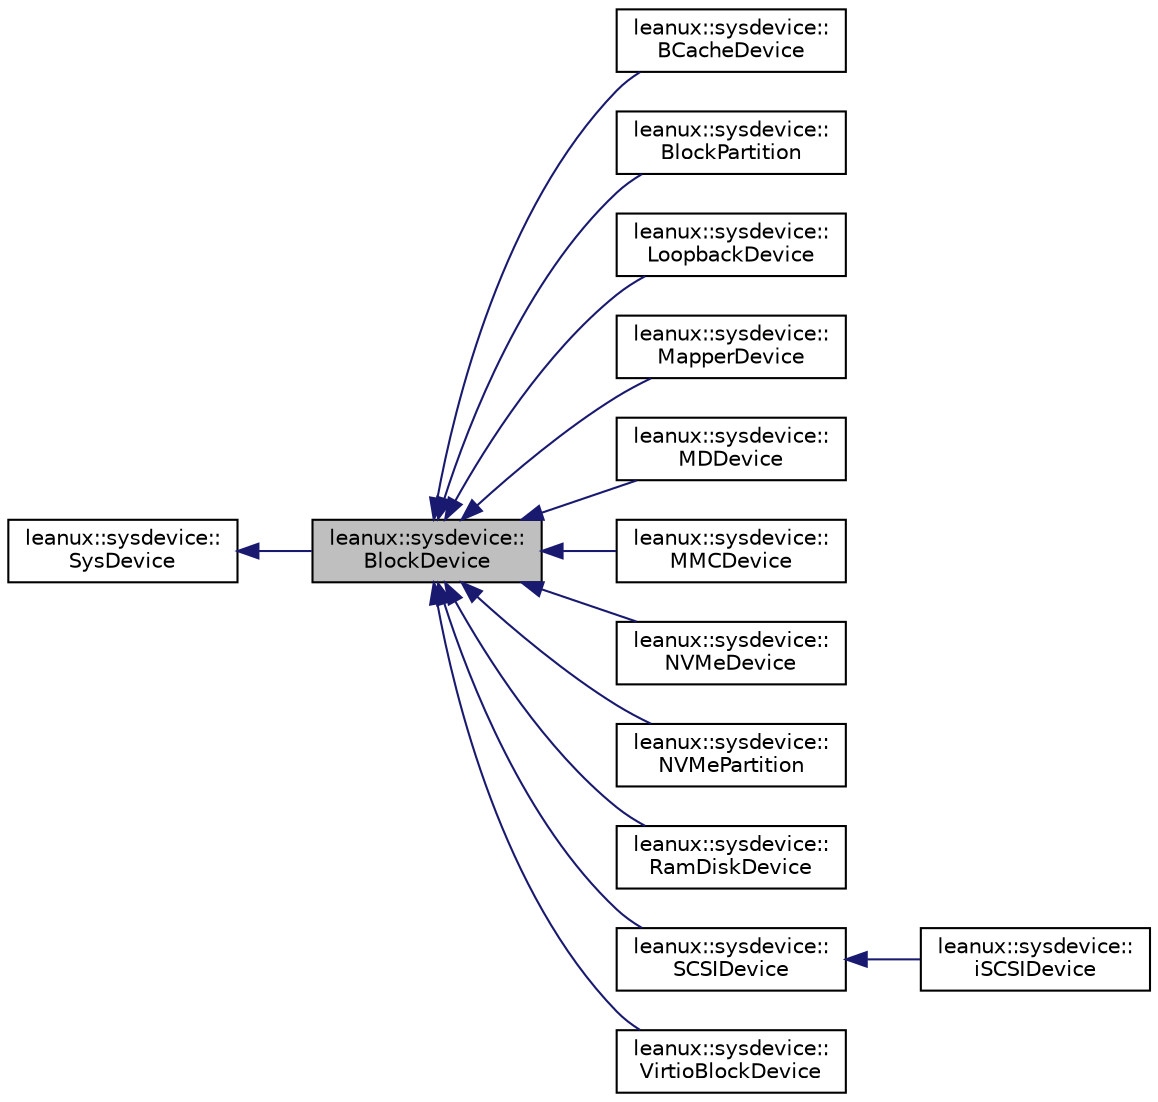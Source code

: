 digraph "leanux::sysdevice::BlockDevice"
{
 // LATEX_PDF_SIZE
  bgcolor="transparent";
  edge [fontname="Helvetica",fontsize="10",labelfontname="Helvetica",labelfontsize="10"];
  node [fontname="Helvetica",fontsize="10",shape=record];
  rankdir="LR";
  Node1 [label="leanux::sysdevice::\lBlockDevice",height=0.2,width=0.4,color="black", fillcolor="grey75", style="filled", fontcolor="black",tooltip="Generic block device."];
  Node2 -> Node1 [dir="back",color="midnightblue",fontsize="10",style="solid",fontname="Helvetica"];
  Node2 [label="leanux::sysdevice::\lSysDevice",height=0.2,width=0.4,color="black",URL="$classleanux_1_1sysdevice_1_1SysDevice.html",tooltip="Generic SysDevice, utility class for device detection from a SysDevicePath."];
  Node1 -> Node3 [dir="back",color="midnightblue",fontsize="10",style="solid",fontname="Helvetica"];
  Node3 [label="leanux::sysdevice::\lBCacheDevice",height=0.2,width=0.4,color="black",URL="$classleanux_1_1sysdevice_1_1BCacheDevice.html",tooltip="Say yes to bcache devices."];
  Node1 -> Node4 [dir="back",color="midnightblue",fontsize="10",style="solid",fontname="Helvetica"];
  Node4 [label="leanux::sysdevice::\lBlockPartition",height=0.2,width=0.4,color="black",URL="$classleanux_1_1sysdevice_1_1BlockPartition.html",tooltip="Generic block device partition."];
  Node1 -> Node5 [dir="back",color="midnightblue",fontsize="10",style="solid",fontname="Helvetica"];
  Node5 [label="leanux::sysdevice::\lLoopbackDevice",height=0.2,width=0.4,color="black",URL="$classleanux_1_1sysdevice_1_1LoopbackDevice.html",tooltip="Say yes to loopback devices."];
  Node1 -> Node6 [dir="back",color="midnightblue",fontsize="10",style="solid",fontname="Helvetica"];
  Node6 [label="leanux::sysdevice::\lMapperDevice",height=0.2,width=0.4,color="black",URL="$classleanux_1_1sysdevice_1_1MapperDevice.html",tooltip="Say yes to devicemapper devices."];
  Node1 -> Node7 [dir="back",color="midnightblue",fontsize="10",style="solid",fontname="Helvetica"];
  Node7 [label="leanux::sysdevice::\lMDDevice",height=0.2,width=0.4,color="black",URL="$classleanux_1_1sysdevice_1_1MDDevice.html",tooltip="Say yes to metadisk devices."];
  Node1 -> Node8 [dir="back",color="midnightblue",fontsize="10",style="solid",fontname="Helvetica"];
  Node8 [label="leanux::sysdevice::\lMMCDevice",height=0.2,width=0.4,color="black",URL="$classleanux_1_1sysdevice_1_1MMCDevice.html",tooltip="Say yes to MMC devices."];
  Node1 -> Node9 [dir="back",color="midnightblue",fontsize="10",style="solid",fontname="Helvetica"];
  Node9 [label="leanux::sysdevice::\lNVMeDevice",height=0.2,width=0.4,color="black",URL="$classleanux_1_1sysdevice_1_1NVMeDevice.html",tooltip="Say yes to NVMe devices."];
  Node1 -> Node10 [dir="back",color="midnightblue",fontsize="10",style="solid",fontname="Helvetica"];
  Node10 [label="leanux::sysdevice::\lNVMePartition",height=0.2,width=0.4,color="black",URL="$classleanux_1_1sysdevice_1_1NVMePartition.html",tooltip="Say yes to partitions on NVMe devices."];
  Node1 -> Node11 [dir="back",color="midnightblue",fontsize="10",style="solid",fontname="Helvetica"];
  Node11 [label="leanux::sysdevice::\lRamDiskDevice",height=0.2,width=0.4,color="black",URL="$classleanux_1_1sysdevice_1_1RamDiskDevice.html",tooltip="Say yes to ramdisk devices."];
  Node1 -> Node12 [dir="back",color="midnightblue",fontsize="10",style="solid",fontname="Helvetica"];
  Node12 [label="leanux::sysdevice::\lSCSIDevice",height=0.2,width=0.4,color="black",URL="$classleanux_1_1sysdevice_1_1SCSIDevice.html",tooltip="Say yes to SCSI devices."];
  Node12 -> Node13 [dir="back",color="midnightblue",fontsize="10",style="solid",fontname="Helvetica"];
  Node13 [label="leanux::sysdevice::\liSCSIDevice",height=0.2,width=0.4,color="black",URL="$classleanux_1_1sysdevice_1_1iSCSIDevice.html",tooltip="Say yes to iSCSI devices."];
  Node1 -> Node14 [dir="back",color="midnightblue",fontsize="10",style="solid",fontname="Helvetica"];
  Node14 [label="leanux::sysdevice::\lVirtioBlockDevice",height=0.2,width=0.4,color="black",URL="$classleanux_1_1sysdevice_1_1VirtioBlockDevice.html",tooltip="Say yes to virtio block devices."];
}
